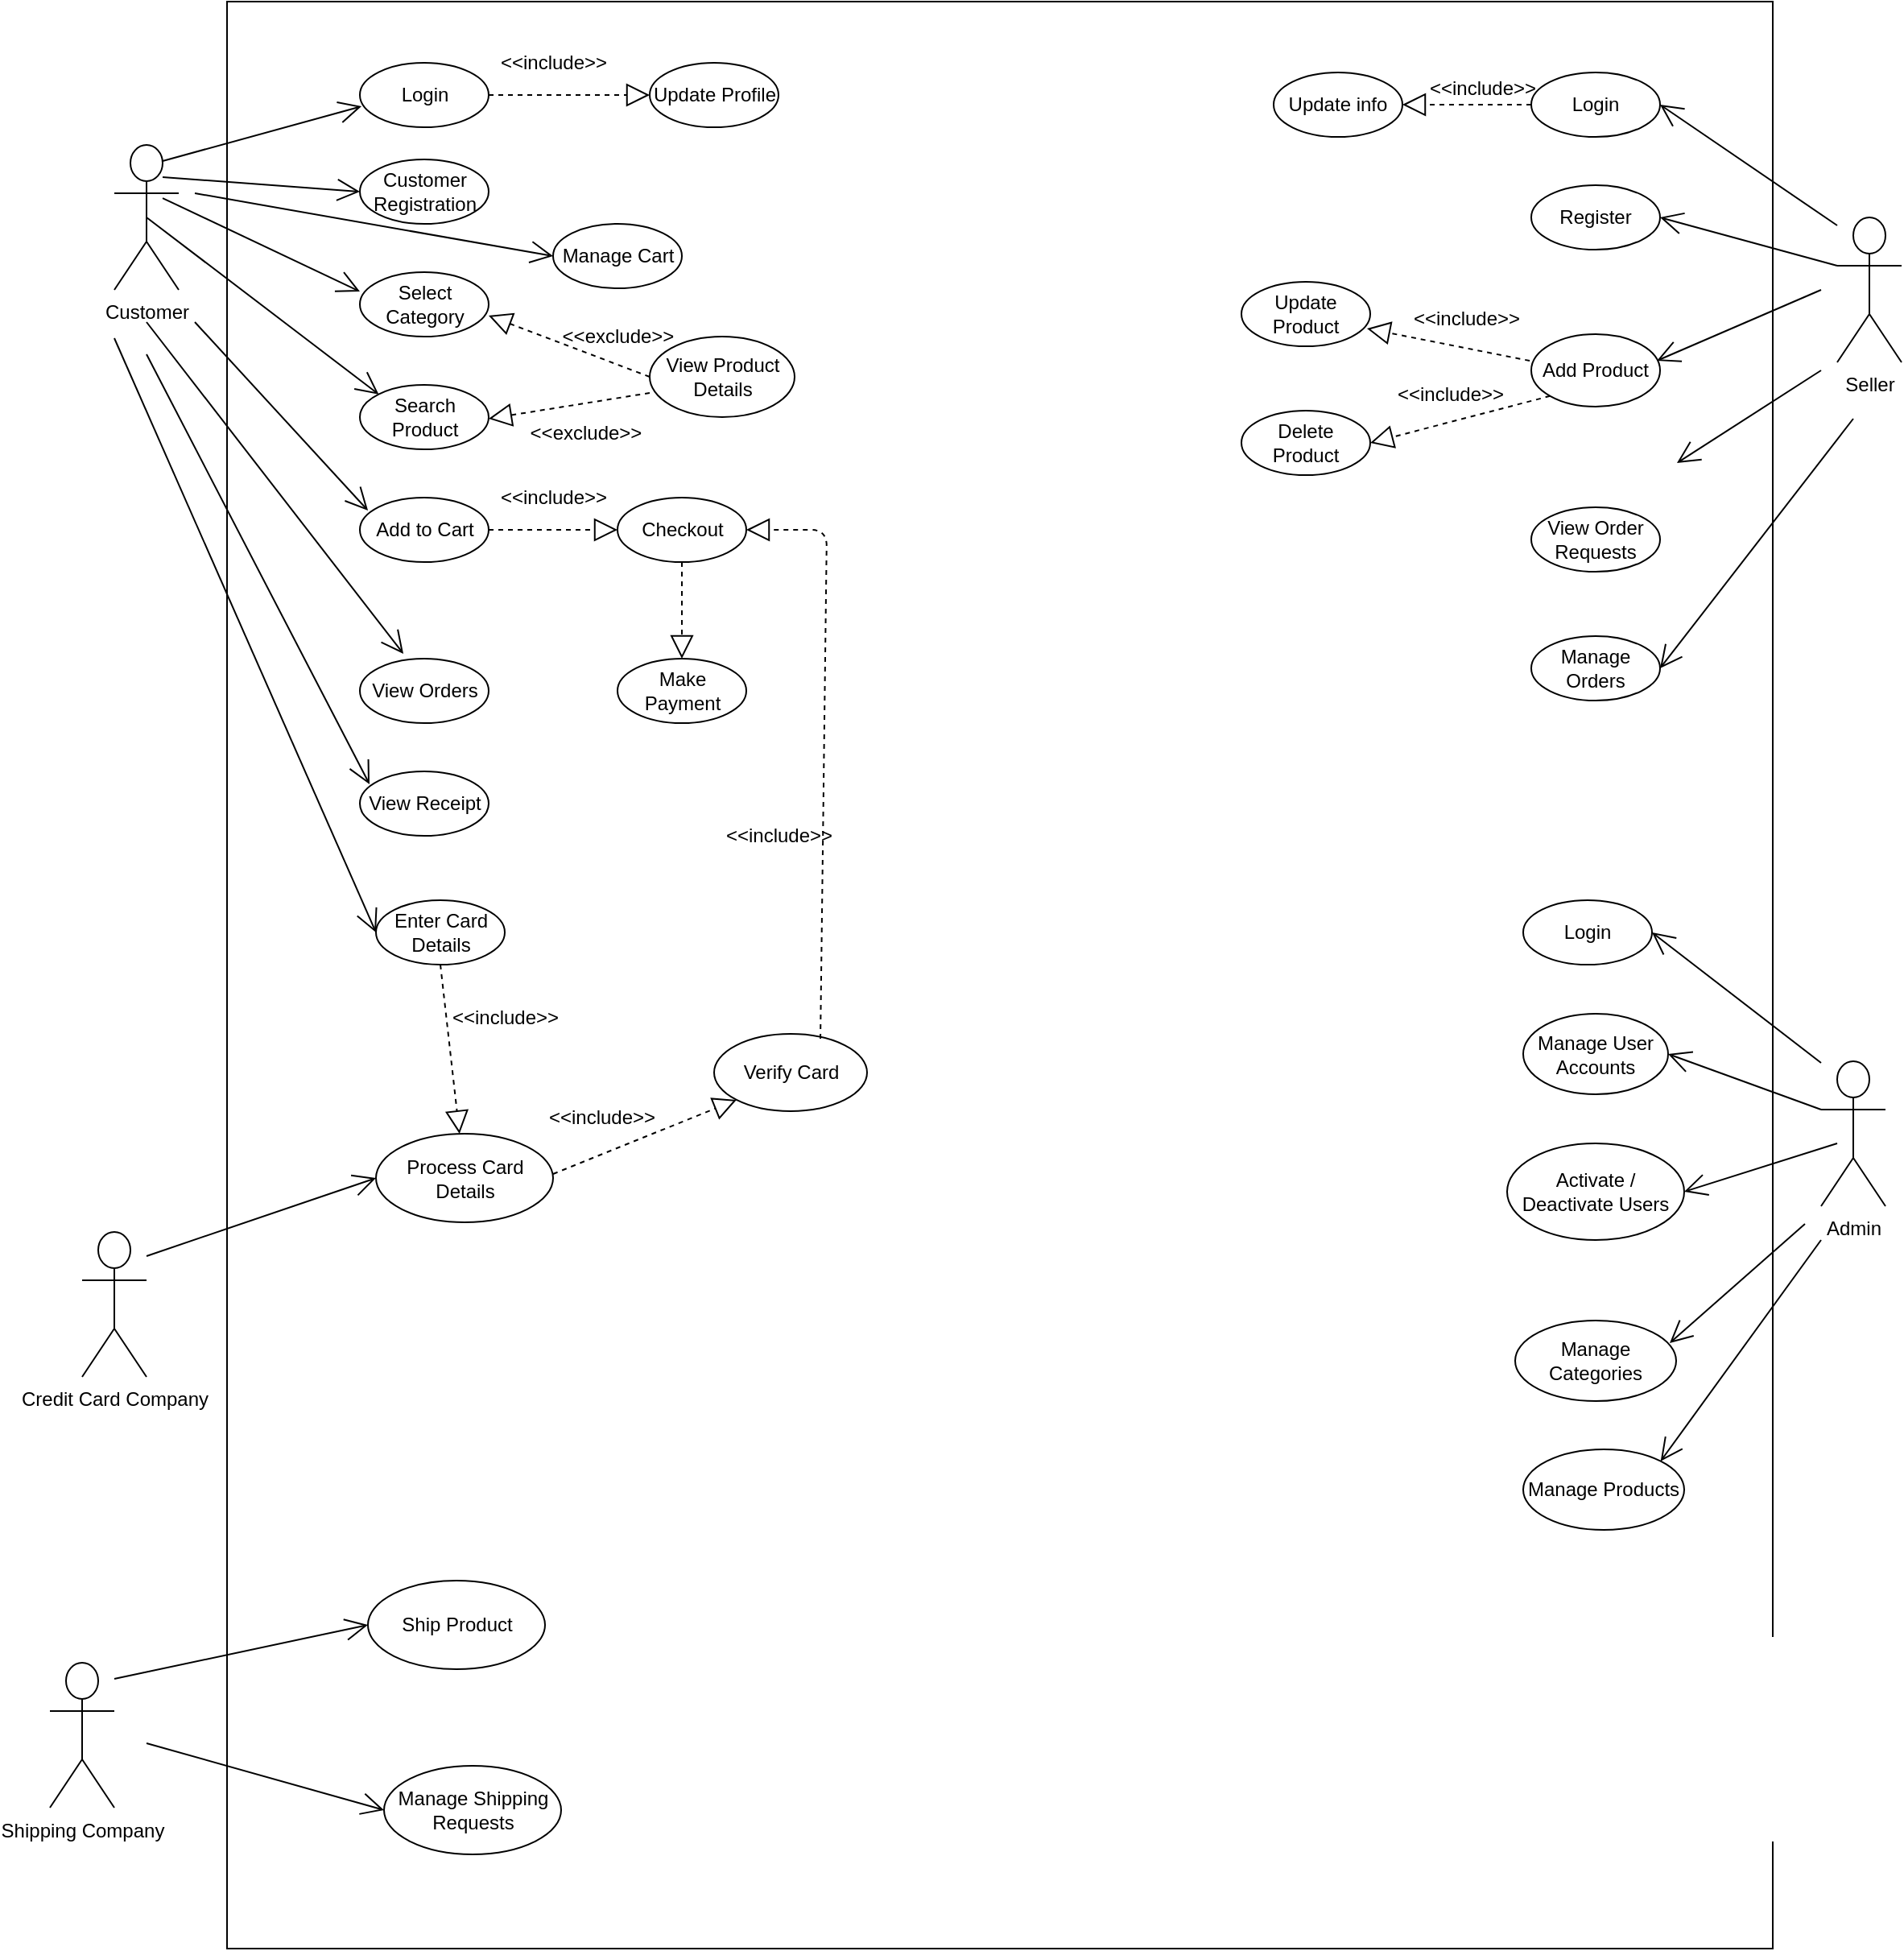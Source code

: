 <mxfile version="10.6.7" type="device"><diagram id="oy4mLcVrxc8i1mD7GiAx" name="Page-1"><mxGraphModel dx="2563" dy="834" grid="1" gridSize="10" guides="1" tooltips="1" connect="1" arrows="1" fold="1" page="1" pageScale="1" pageWidth="1169" pageHeight="827" math="0" shadow="0"><root><mxCell id="0"/><mxCell id="1" parent="0"/><mxCell id="TOdWFhlt5tBNBOlzU8Qv-2" value="" style="rounded=0;whiteSpace=wrap;html=1;" parent="1" vertex="1"><mxGeometry x="100" y="41" width="960" height="1209" as="geometry"/></mxCell><mxCell id="TOdWFhlt5tBNBOlzU8Qv-3" value="Customer" style="shape=umlActor;verticalLabelPosition=bottom;labelBackgroundColor=#ffffff;verticalAlign=top;html=1;" parent="1" vertex="1"><mxGeometry x="30" y="130" width="40" height="90" as="geometry"/></mxCell><mxCell id="TOdWFhlt5tBNBOlzU8Qv-17" value="Login" style="ellipse;whiteSpace=wrap;html=1;" parent="1" vertex="1"><mxGeometry x="182.5" y="79" width="80" height="40" as="geometry"/></mxCell><mxCell id="TOdWFhlt5tBNBOlzU8Qv-18" value="Customer Registration" style="ellipse;whiteSpace=wrap;html=1;" parent="1" vertex="1"><mxGeometry x="182.5" y="139" width="80" height="40" as="geometry"/></mxCell><mxCell id="TOdWFhlt5tBNBOlzU8Qv-19" value="Select Category" style="ellipse;whiteSpace=wrap;html=1;" parent="1" vertex="1"><mxGeometry x="182.5" y="209" width="80" height="40" as="geometry"/></mxCell><mxCell id="TOdWFhlt5tBNBOlzU8Qv-20" value="Search Product" style="ellipse;whiteSpace=wrap;html=1;" parent="1" vertex="1"><mxGeometry x="182.5" y="279" width="80" height="40" as="geometry"/></mxCell><mxCell id="TOdWFhlt5tBNBOlzU8Qv-21" value="Add to Cart" style="ellipse;whiteSpace=wrap;html=1;" parent="1" vertex="1"><mxGeometry x="182.5" y="349" width="80" height="40" as="geometry"/></mxCell><mxCell id="TOdWFhlt5tBNBOlzU8Qv-22" value="Checkout" style="ellipse;whiteSpace=wrap;html=1;" parent="1" vertex="1"><mxGeometry x="342.5" y="349" width="80" height="40" as="geometry"/></mxCell><mxCell id="TOdWFhlt5tBNBOlzU8Qv-24" value="View Orders" style="ellipse;whiteSpace=wrap;html=1;" parent="1" vertex="1"><mxGeometry x="182.5" y="449" width="80" height="40" as="geometry"/></mxCell><mxCell id="TOdWFhlt5tBNBOlzU8Qv-25" value="Make Payment" style="ellipse;whiteSpace=wrap;html=1;" parent="1" vertex="1"><mxGeometry x="342.5" y="449" width="80" height="40" as="geometry"/></mxCell><mxCell id="TOdWFhlt5tBNBOlzU8Qv-26" value="View Product Details" style="ellipse;whiteSpace=wrap;html=1;" parent="1" vertex="1"><mxGeometry x="362.5" y="249" width="90" height="50" as="geometry"/></mxCell><mxCell id="TOdWFhlt5tBNBOlzU8Qv-27" value="Update Profile" style="ellipse;whiteSpace=wrap;html=1;" parent="1" vertex="1"><mxGeometry x="362.5" y="79" width="80" height="40" as="geometry"/></mxCell><mxCell id="TOdWFhlt5tBNBOlzU8Qv-28" value="" style="endArrow=block;dashed=1;endFill=0;endSize=12;html=1;entryX=0;entryY=0.5;entryDx=0;entryDy=0;" parent="1" target="TOdWFhlt5tBNBOlzU8Qv-27" edge="1"><mxGeometry width="160" relative="1" as="geometry"><mxPoint x="262.5" y="99" as="sourcePoint"/><mxPoint x="422.5" y="99" as="targetPoint"/></mxGeometry></mxCell><mxCell id="TOdWFhlt5tBNBOlzU8Qv-30" value="" style="endArrow=open;endFill=1;endSize=12;html=1;entryX=0.013;entryY=0.675;entryDx=0;entryDy=0;entryPerimeter=0;" parent="1" target="TOdWFhlt5tBNBOlzU8Qv-17" edge="1"><mxGeometry width="160" relative="1" as="geometry"><mxPoint x="60" y="140" as="sourcePoint"/><mxPoint x="220" y="140" as="targetPoint"/></mxGeometry></mxCell><mxCell id="TOdWFhlt5tBNBOlzU8Qv-31" value="" style="endArrow=open;endFill=1;endSize=12;html=1;entryX=0;entryY=0.5;entryDx=0;entryDy=0;exitX=0.75;exitY=0.222;exitDx=0;exitDy=0;exitPerimeter=0;" parent="1" source="TOdWFhlt5tBNBOlzU8Qv-3" target="TOdWFhlt5tBNBOlzU8Qv-18" edge="1"><mxGeometry width="160" relative="1" as="geometry"><mxPoint x="70" y="150" as="sourcePoint"/><mxPoint x="151" y="107" as="targetPoint"/></mxGeometry></mxCell><mxCell id="TOdWFhlt5tBNBOlzU8Qv-32" value="" style="endArrow=open;endFill=1;endSize=12;html=1;entryX=0;entryY=0.3;entryDx=0;entryDy=0;exitX=0.75;exitY=0.367;exitDx=0;exitDy=0;exitPerimeter=0;entryPerimeter=0;" parent="1" source="TOdWFhlt5tBNBOlzU8Qv-3" target="TOdWFhlt5tBNBOlzU8Qv-19" edge="1"><mxGeometry width="160" relative="1" as="geometry"><mxPoint x="70" y="219.5" as="sourcePoint"/><mxPoint x="150" y="219.5" as="targetPoint"/></mxGeometry></mxCell><mxCell id="TOdWFhlt5tBNBOlzU8Qv-33" value="" style="endArrow=open;endFill=1;endSize=12;html=1;entryX=0;entryY=0;entryDx=0;entryDy=0;exitX=0.5;exitY=0.5;exitDx=0;exitDy=0;exitPerimeter=0;" parent="1" source="TOdWFhlt5tBNBOlzU8Qv-3" target="TOdWFhlt5tBNBOlzU8Qv-20" edge="1"><mxGeometry width="160" relative="1" as="geometry"><mxPoint x="70" y="173" as="sourcePoint"/><mxPoint x="150" y="222" as="targetPoint"/></mxGeometry></mxCell><mxCell id="TOdWFhlt5tBNBOlzU8Qv-34" value="" style="endArrow=open;endFill=1;endSize=12;html=1;entryX=0.063;entryY=0.2;entryDx=0;entryDy=0;entryPerimeter=0;" parent="1" target="TOdWFhlt5tBNBOlzU8Qv-21" edge="1"><mxGeometry width="160" relative="1" as="geometry"><mxPoint x="80" y="240" as="sourcePoint"/><mxPoint x="162" y="286" as="targetPoint"/></mxGeometry></mxCell><mxCell id="TOdWFhlt5tBNBOlzU8Qv-35" value="" style="endArrow=block;dashed=1;endFill=0;endSize=12;html=1;" parent="1" edge="1"><mxGeometry width="160" relative="1" as="geometry"><mxPoint x="262.5" y="369" as="sourcePoint"/><mxPoint x="342.5" y="369" as="targetPoint"/></mxGeometry></mxCell><mxCell id="TOdWFhlt5tBNBOlzU8Qv-36" value="" style="endArrow=block;dashed=1;endFill=0;endSize=12;html=1;entryX=0.5;entryY=0;entryDx=0;entryDy=0;exitX=0.5;exitY=1;exitDx=0;exitDy=0;" parent="1" source="TOdWFhlt5tBNBOlzU8Qv-22" target="TOdWFhlt5tBNBOlzU8Qv-25" edge="1"><mxGeometry width="160" relative="1" as="geometry"><mxPoint x="272.5" y="379" as="sourcePoint"/><mxPoint x="352.5" y="379" as="targetPoint"/></mxGeometry></mxCell><mxCell id="TOdWFhlt5tBNBOlzU8Qv-37" value="" style="endArrow=open;endFill=1;endSize=12;html=1;entryX=0.338;entryY=-0.075;entryDx=0;entryDy=0;entryPerimeter=0;" parent="1" target="TOdWFhlt5tBNBOlzU8Qv-24" edge="1"><mxGeometry width="160" relative="1" as="geometry"><mxPoint x="50" y="240" as="sourcePoint"/><mxPoint x="155" y="358" as="targetPoint"/></mxGeometry></mxCell><mxCell id="TOdWFhlt5tBNBOlzU8Qv-38" value="View Receipt" style="ellipse;whiteSpace=wrap;html=1;" parent="1" vertex="1"><mxGeometry x="182.5" y="519" width="80" height="40" as="geometry"/></mxCell><mxCell id="TOdWFhlt5tBNBOlzU8Qv-39" value="" style="endArrow=open;endFill=1;endSize=12;html=1;entryX=0.075;entryY=0.2;entryDx=0;entryDy=0;entryPerimeter=0;" parent="1" target="TOdWFhlt5tBNBOlzU8Qv-38" edge="1"><mxGeometry width="160" relative="1" as="geometry"><mxPoint x="50" y="260" as="sourcePoint"/><mxPoint x="177" y="447" as="targetPoint"/></mxGeometry></mxCell><mxCell id="TOdWFhlt5tBNBOlzU8Qv-41" value="Manage Cart" style="ellipse;whiteSpace=wrap;html=1;" parent="1" vertex="1"><mxGeometry x="302.5" y="179" width="80" height="40" as="geometry"/></mxCell><mxCell id="TOdWFhlt5tBNBOlzU8Qv-42" value="" style="endArrow=open;endFill=1;endSize=12;html=1;entryX=0;entryY=0.5;entryDx=0;entryDy=0;" parent="1" target="TOdWFhlt5tBNBOlzU8Qv-41" edge="1"><mxGeometry width="160" relative="1" as="geometry"><mxPoint x="80" y="160" as="sourcePoint"/><mxPoint x="150" y="222" as="targetPoint"/></mxGeometry></mxCell><mxCell id="TOdWFhlt5tBNBOlzU8Qv-43" value="Credit Card Company" style="shape=umlActor;verticalLabelPosition=bottom;labelBackgroundColor=#ffffff;verticalAlign=top;html=1;" parent="1" vertex="1"><mxGeometry x="10" y="805" width="40" height="90" as="geometry"/></mxCell><mxCell id="TOdWFhlt5tBNBOlzU8Qv-44" value="Process Card Details" style="ellipse;whiteSpace=wrap;html=1;" parent="1" vertex="1"><mxGeometry x="192.5" y="744" width="110" height="55" as="geometry"/></mxCell><mxCell id="TOdWFhlt5tBNBOlzU8Qv-45" value="" style="endArrow=open;endFill=1;endSize=12;html=1;entryX=0;entryY=0.5;entryDx=0;entryDy=0;" parent="1" target="TOdWFhlt5tBNBOlzU8Qv-44" edge="1"><mxGeometry width="160" relative="1" as="geometry"><mxPoint x="50" y="820" as="sourcePoint"/><mxPoint x="76" y="762.5" as="targetPoint"/></mxGeometry></mxCell><mxCell id="TOdWFhlt5tBNBOlzU8Qv-46" value="Verify Card" style="ellipse;whiteSpace=wrap;html=1;" parent="1" vertex="1"><mxGeometry x="402.5" y="682" width="95" height="48" as="geometry"/></mxCell><mxCell id="TOdWFhlt5tBNBOlzU8Qv-47" value="" style="endArrow=block;dashed=1;endFill=0;endSize=12;html=1;entryX=0;entryY=1;entryDx=0;entryDy=0;" parent="1" target="TOdWFhlt5tBNBOlzU8Qv-46" edge="1"><mxGeometry width="160" relative="1" as="geometry"><mxPoint x="302.5" y="769" as="sourcePoint"/><mxPoint x="382.5" y="769" as="targetPoint"/></mxGeometry></mxCell><mxCell id="TOdWFhlt5tBNBOlzU8Qv-48" value="" style="endArrow=block;dashed=1;endFill=0;endSize=12;html=1;entryX=1;entryY=0.5;entryDx=0;entryDy=0;exitX=0.695;exitY=0.063;exitDx=0;exitDy=0;exitPerimeter=0;" parent="1" source="TOdWFhlt5tBNBOlzU8Qv-46" target="TOdWFhlt5tBNBOlzU8Qv-22" edge="1"><mxGeometry width="160" relative="1" as="geometry"><mxPoint x="392.5" y="399" as="sourcePoint"/><mxPoint x="392.5" y="459" as="targetPoint"/><Array as="points"><mxPoint x="472.5" y="369"/></Array></mxGeometry></mxCell><mxCell id="TOdWFhlt5tBNBOlzU8Qv-49" value="&amp;lt;&amp;lt;include&amp;gt;&amp;gt;" style="text;html=1;strokeColor=none;fillColor=none;align=center;verticalAlign=middle;whiteSpace=wrap;rounded=0;" parent="1" vertex="1"><mxGeometry x="312.5" y="724" width="40" height="20" as="geometry"/></mxCell><mxCell id="TOdWFhlt5tBNBOlzU8Qv-51" value="&amp;lt;&amp;lt;include&amp;gt;&amp;gt;" style="text;html=1;strokeColor=none;fillColor=none;align=center;verticalAlign=middle;whiteSpace=wrap;rounded=0;" parent="1" vertex="1"><mxGeometry x="422.5" y="549" width="40" height="20" as="geometry"/></mxCell><mxCell id="TOdWFhlt5tBNBOlzU8Qv-52" value="&amp;lt;&amp;lt;include&amp;gt;&amp;gt;" style="text;html=1;strokeColor=none;fillColor=none;align=center;verticalAlign=middle;whiteSpace=wrap;rounded=0;" parent="1" vertex="1"><mxGeometry x="282.5" y="339" width="40" height="20" as="geometry"/></mxCell><mxCell id="TOdWFhlt5tBNBOlzU8Qv-53" value="&amp;lt;&amp;lt;include&amp;gt;&amp;gt;" style="text;html=1;strokeColor=none;fillColor=none;align=center;verticalAlign=middle;whiteSpace=wrap;rounded=0;" parent="1" vertex="1"><mxGeometry x="282.5" y="69" width="40" height="20" as="geometry"/></mxCell><mxCell id="TOdWFhlt5tBNBOlzU8Qv-54" value="Enter Card Details" style="ellipse;whiteSpace=wrap;html=1;" parent="1" vertex="1"><mxGeometry x="192.5" y="599" width="80" height="40" as="geometry"/></mxCell><mxCell id="TOdWFhlt5tBNBOlzU8Qv-55" value="" style="endArrow=open;endFill=1;endSize=12;html=1;entryX=0;entryY=0.5;entryDx=0;entryDy=0;" parent="1" target="TOdWFhlt5tBNBOlzU8Qv-54" edge="1"><mxGeometry width="160" relative="1" as="geometry"><mxPoint x="30" y="250" as="sourcePoint"/><mxPoint x="156" y="528" as="targetPoint"/></mxGeometry></mxCell><mxCell id="TOdWFhlt5tBNBOlzU8Qv-56" value="" style="endArrow=block;dashed=1;endFill=0;endSize=12;html=1;exitX=0.5;exitY=1;exitDx=0;exitDy=0;" parent="1" source="TOdWFhlt5tBNBOlzU8Qv-54" target="TOdWFhlt5tBNBOlzU8Qv-44" edge="1"><mxGeometry width="160" relative="1" as="geometry"><mxPoint x="312.5" y="779" as="sourcePoint"/><mxPoint x="426.5" y="733" as="targetPoint"/></mxGeometry></mxCell><mxCell id="TOdWFhlt5tBNBOlzU8Qv-57" value="&amp;lt;&amp;lt;include&amp;gt;&amp;gt;" style="text;html=1;strokeColor=none;fillColor=none;align=center;verticalAlign=middle;whiteSpace=wrap;rounded=0;" parent="1" vertex="1"><mxGeometry x="252.5" y="662" width="40" height="20" as="geometry"/></mxCell><mxCell id="TOdWFhlt5tBNBOlzU8Qv-58" value="Shipping Company" style="shape=umlActor;verticalLabelPosition=bottom;labelBackgroundColor=#ffffff;verticalAlign=top;html=1;" parent="1" vertex="1"><mxGeometry x="-10" y="1072.5" width="40" height="90" as="geometry"/></mxCell><mxCell id="TOdWFhlt5tBNBOlzU8Qv-59" value="Ship Product" style="ellipse;whiteSpace=wrap;html=1;" parent="1" vertex="1"><mxGeometry x="187.5" y="1021.5" width="110" height="55" as="geometry"/></mxCell><mxCell id="TOdWFhlt5tBNBOlzU8Qv-60" value="Manage Shipping Requests" style="ellipse;whiteSpace=wrap;html=1;" parent="1" vertex="1"><mxGeometry x="197.5" y="1136.5" width="110" height="55" as="geometry"/></mxCell><mxCell id="TOdWFhlt5tBNBOlzU8Qv-61" value="" style="endArrow=open;endFill=1;endSize=12;html=1;entryX=0;entryY=0.5;entryDx=0;entryDy=0;" parent="1" target="TOdWFhlt5tBNBOlzU8Qv-59" edge="1"><mxGeometry width="160" relative="1" as="geometry"><mxPoint x="30" y="1082.5" as="sourcePoint"/><mxPoint x="140" y="1043.5" as="targetPoint"/></mxGeometry></mxCell><mxCell id="TOdWFhlt5tBNBOlzU8Qv-62" value="" style="endArrow=open;endFill=1;endSize=12;html=1;entryX=0;entryY=0.5;entryDx=0;entryDy=0;" parent="1" target="TOdWFhlt5tBNBOlzU8Qv-60" edge="1"><mxGeometry width="160" relative="1" as="geometry"><mxPoint x="50" y="1122.5" as="sourcePoint"/><mxPoint x="150" y="1053.5" as="targetPoint"/></mxGeometry></mxCell><mxCell id="TOdWFhlt5tBNBOlzU8Qv-63" value="" style="endArrow=block;dashed=1;endFill=0;endSize=12;html=1;exitX=0;exitY=0.5;exitDx=0;exitDy=0;entryX=1;entryY=0.675;entryDx=0;entryDy=0;entryPerimeter=0;" parent="1" source="TOdWFhlt5tBNBOlzU8Qv-26" target="TOdWFhlt5tBNBOlzU8Qv-19" edge="1"><mxGeometry width="160" relative="1" as="geometry"><mxPoint x="272.5" y="379" as="sourcePoint"/><mxPoint x="352.5" y="379" as="targetPoint"/></mxGeometry></mxCell><mxCell id="TOdWFhlt5tBNBOlzU8Qv-64" value="" style="endArrow=block;dashed=1;endFill=0;endSize=12;html=1;entryX=0.125;entryY=0.18;entryDx=0;entryDy=0;entryPerimeter=0;" parent="1" edge="1"><mxGeometry width="160" relative="1" as="geometry"><mxPoint x="362.5" y="284" as="sourcePoint"/><mxPoint x="262.5" y="300" as="targetPoint"/></mxGeometry></mxCell><mxCell id="TOdWFhlt5tBNBOlzU8Qv-65" value="&amp;lt;&amp;lt;exclude&amp;gt;&amp;gt;" style="text;html=1;strokeColor=none;fillColor=none;align=center;verticalAlign=middle;whiteSpace=wrap;rounded=0;" parent="1" vertex="1"><mxGeometry x="322.5" y="239" width="40" height="20" as="geometry"/></mxCell><mxCell id="TOdWFhlt5tBNBOlzU8Qv-66" value="&amp;lt;&amp;lt;exclude&amp;gt;&amp;gt;" style="text;html=1;strokeColor=none;fillColor=none;align=center;verticalAlign=middle;whiteSpace=wrap;rounded=0;" parent="1" vertex="1"><mxGeometry x="302.5" y="299" width="40" height="20" as="geometry"/></mxCell><mxCell id="TOdWFhlt5tBNBOlzU8Qv-68" value="Seller" style="shape=umlActor;verticalLabelPosition=bottom;labelBackgroundColor=#ffffff;verticalAlign=top;html=1;" parent="1" vertex="1"><mxGeometry x="1100" y="175" width="40" height="90" as="geometry"/></mxCell><mxCell id="TOdWFhlt5tBNBOlzU8Qv-69" value="Login" style="ellipse;whiteSpace=wrap;html=1;" parent="1" vertex="1"><mxGeometry x="910" y="85" width="80" height="40" as="geometry"/></mxCell><mxCell id="TOdWFhlt5tBNBOlzU8Qv-70" value="Register" style="ellipse;whiteSpace=wrap;html=1;" parent="1" vertex="1"><mxGeometry x="910" y="155" width="80" height="40" as="geometry"/></mxCell><mxCell id="TOdWFhlt5tBNBOlzU8Qv-71" value="Update Product" style="ellipse;whiteSpace=wrap;html=1;" parent="1" vertex="1"><mxGeometry x="730" y="215" width="80" height="40" as="geometry"/></mxCell><mxCell id="TOdWFhlt5tBNBOlzU8Qv-72" value="Delete Product" style="ellipse;whiteSpace=wrap;html=1;" parent="1" vertex="1"><mxGeometry x="730" y="295" width="80" height="40" as="geometry"/></mxCell><mxCell id="TOdWFhlt5tBNBOlzU8Qv-75" value="View Order Requests" style="ellipse;whiteSpace=wrap;html=1;" parent="1" vertex="1"><mxGeometry x="910" y="355" width="80" height="40" as="geometry"/></mxCell><mxCell id="TOdWFhlt5tBNBOlzU8Qv-76" value="Update info" style="ellipse;whiteSpace=wrap;html=1;" parent="1" vertex="1"><mxGeometry x="750" y="85" width="80" height="40" as="geometry"/></mxCell><mxCell id="TOdWFhlt5tBNBOlzU8Qv-77" value="" style="endArrow=block;dashed=1;endFill=0;endSize=12;html=1;entryX=1;entryY=0.5;entryDx=0;entryDy=0;exitX=0;exitY=0.5;exitDx=0;exitDy=0;" parent="1" source="TOdWFhlt5tBNBOlzU8Qv-69" target="TOdWFhlt5tBNBOlzU8Qv-76" edge="1"><mxGeometry width="160" relative="1" as="geometry"><mxPoint x="220" y="105" as="sourcePoint"/><mxPoint x="320" y="105" as="targetPoint"/></mxGeometry></mxCell><mxCell id="TOdWFhlt5tBNBOlzU8Qv-78" value="&amp;lt;&amp;lt;include&amp;gt;&amp;gt;" style="text;html=1;strokeColor=none;fillColor=none;align=center;verticalAlign=middle;whiteSpace=wrap;rounded=0;" parent="1" vertex="1"><mxGeometry x="860" y="85" width="40" height="20" as="geometry"/></mxCell><mxCell id="TOdWFhlt5tBNBOlzU8Qv-79" value="Manage Orders" style="ellipse;whiteSpace=wrap;html=1;" parent="1" vertex="1"><mxGeometry x="910" y="435" width="80" height="40" as="geometry"/></mxCell><mxCell id="TOdWFhlt5tBNBOlzU8Qv-80" value="Add Product" style="ellipse;whiteSpace=wrap;html=1;" parent="1" vertex="1"><mxGeometry x="910" y="247.5" width="80" height="45" as="geometry"/></mxCell><mxCell id="TOdWFhlt5tBNBOlzU8Qv-81" value="" style="endArrow=block;dashed=1;endFill=0;endSize=12;html=1;entryX=0.975;entryY=0.725;entryDx=0;entryDy=0;entryPerimeter=0;exitX=-0.012;exitY=0.367;exitDx=0;exitDy=0;exitPerimeter=0;" parent="1" source="TOdWFhlt5tBNBOlzU8Qv-80" target="TOdWFhlt5tBNBOlzU8Qv-71" edge="1"><mxGeometry width="160" relative="1" as="geometry"><mxPoint x="790" y="345" as="sourcePoint"/><mxPoint x="690" y="307" as="targetPoint"/></mxGeometry></mxCell><mxCell id="TOdWFhlt5tBNBOlzU8Qv-82" value="" style="endArrow=block;dashed=1;endFill=0;endSize=12;html=1;exitX=0;exitY=1;exitDx=0;exitDy=0;entryX=1;entryY=0.5;entryDx=0;entryDy=0;" parent="1" source="TOdWFhlt5tBNBOlzU8Qv-80" target="TOdWFhlt5tBNBOlzU8Qv-72" edge="1"><mxGeometry width="160" relative="1" as="geometry"><mxPoint x="840" y="263" as="sourcePoint"/><mxPoint x="690" y="315" as="targetPoint"/></mxGeometry></mxCell><mxCell id="TOdWFhlt5tBNBOlzU8Qv-83" value="" style="endArrow=open;endFill=1;endSize=12;html=1;entryX=1;entryY=0.5;entryDx=0;entryDy=0;" parent="1" target="TOdWFhlt5tBNBOlzU8Qv-69" edge="1"><mxGeometry width="160" relative="1" as="geometry"><mxPoint x="1100" y="180" as="sourcePoint"/><mxPoint x="1090" y="265" as="targetPoint"/></mxGeometry></mxCell><mxCell id="TOdWFhlt5tBNBOlzU8Qv-84" value="" style="endArrow=open;endFill=1;endSize=12;html=1;entryX=1;entryY=0.5;entryDx=0;entryDy=0;exitX=0;exitY=0.333;exitDx=0;exitDy=0;exitPerimeter=0;" parent="1" source="TOdWFhlt5tBNBOlzU8Qv-68" target="TOdWFhlt5tBNBOlzU8Qv-70" edge="1"><mxGeometry width="160" relative="1" as="geometry"><mxPoint x="1110" y="190" as="sourcePoint"/><mxPoint x="1010" y="110" as="targetPoint"/></mxGeometry></mxCell><mxCell id="TOdWFhlt5tBNBOlzU8Qv-85" value="" style="endArrow=open;endFill=1;endSize=12;html=1;entryX=0.975;entryY=0.367;entryDx=0;entryDy=0;entryPerimeter=0;" parent="1" target="TOdWFhlt5tBNBOlzU8Qv-80" edge="1"><mxGeometry width="160" relative="1" as="geometry"><mxPoint x="1090" y="220" as="sourcePoint"/><mxPoint x="1010" y="180" as="targetPoint"/></mxGeometry></mxCell><mxCell id="TOdWFhlt5tBNBOlzU8Qv-86" value="" style="endArrow=open;endFill=1;endSize=12;html=1;entryX=0.938;entryY=0.237;entryDx=0;entryDy=0;entryPerimeter=0;" parent="1" target="TOdWFhlt5tBNBOlzU8Qv-2" edge="1"><mxGeometry width="160" relative="1" as="geometry"><mxPoint x="1090" y="270" as="sourcePoint"/><mxPoint x="1008" y="269" as="targetPoint"/></mxGeometry></mxCell><mxCell id="TOdWFhlt5tBNBOlzU8Qv-87" value="" style="endArrow=open;endFill=1;endSize=12;html=1;entryX=1;entryY=0.5;entryDx=0;entryDy=0;" parent="1" target="TOdWFhlt5tBNBOlzU8Qv-79" edge="1"><mxGeometry width="160" relative="1" as="geometry"><mxPoint x="1110" y="300" as="sourcePoint"/><mxPoint x="1010" y="380" as="targetPoint"/></mxGeometry></mxCell><mxCell id="TOdWFhlt5tBNBOlzU8Qv-88" value="&amp;lt;&amp;lt;include&amp;gt;&amp;gt;" style="text;html=1;strokeColor=none;fillColor=none;align=center;verticalAlign=middle;whiteSpace=wrap;rounded=0;" parent="1" vertex="1"><mxGeometry x="850" y="227.5" width="40" height="20" as="geometry"/></mxCell><mxCell id="TOdWFhlt5tBNBOlzU8Qv-89" value="&amp;lt;&amp;lt;include&amp;gt;&amp;gt;" style="text;html=1;strokeColor=none;fillColor=none;align=center;verticalAlign=middle;whiteSpace=wrap;rounded=0;" parent="1" vertex="1"><mxGeometry x="840" y="275" width="40" height="20" as="geometry"/></mxCell><mxCell id="TOdWFhlt5tBNBOlzU8Qv-90" value="Admin" style="shape=umlActor;verticalLabelPosition=bottom;labelBackgroundColor=#ffffff;verticalAlign=top;html=1;" parent="1" vertex="1"><mxGeometry x="1090" y="699" width="40" height="90" as="geometry"/></mxCell><mxCell id="TOdWFhlt5tBNBOlzU8Qv-91" value="Login" style="ellipse;whiteSpace=wrap;html=1;" parent="1" vertex="1"><mxGeometry x="905" y="599" width="80" height="40" as="geometry"/></mxCell><mxCell id="TOdWFhlt5tBNBOlzU8Qv-92" value="Manage User Accounts" style="ellipse;whiteSpace=wrap;html=1;" parent="1" vertex="1"><mxGeometry x="905" y="669.5" width="90" height="50" as="geometry"/></mxCell><mxCell id="TOdWFhlt5tBNBOlzU8Qv-93" value="Activate / Deactivate Users" style="ellipse;whiteSpace=wrap;html=1;" parent="1" vertex="1"><mxGeometry x="895" y="750" width="110" height="60" as="geometry"/></mxCell><mxCell id="TOdWFhlt5tBNBOlzU8Qv-94" value="Manage Categories" style="ellipse;whiteSpace=wrap;html=1;" parent="1" vertex="1"><mxGeometry x="900" y="860" width="100" height="50" as="geometry"/></mxCell><mxCell id="TOdWFhlt5tBNBOlzU8Qv-95" value="" style="endArrow=open;endFill=1;endSize=12;html=1;entryX=1;entryY=0.5;entryDx=0;entryDy=0;" parent="1" target="TOdWFhlt5tBNBOlzU8Qv-91" edge="1"><mxGeometry width="160" relative="1" as="geometry"><mxPoint x="1090" y="700" as="sourcePoint"/><mxPoint x="995" y="669.5" as="targetPoint"/></mxGeometry></mxCell><mxCell id="TOdWFhlt5tBNBOlzU8Qv-96" value="" style="endArrow=open;endFill=1;endSize=12;html=1;entryX=1;entryY=0.5;entryDx=0;entryDy=0;exitX=0;exitY=0.333;exitDx=0;exitDy=0;exitPerimeter=0;" parent="1" source="TOdWFhlt5tBNBOlzU8Qv-90" target="TOdWFhlt5tBNBOlzU8Qv-92" edge="1"><mxGeometry width="160" relative="1" as="geometry"><mxPoint x="1100" y="710" as="sourcePoint"/><mxPoint x="995" y="629" as="targetPoint"/></mxGeometry></mxCell><mxCell id="TOdWFhlt5tBNBOlzU8Qv-97" value="" style="endArrow=open;endFill=1;endSize=12;html=1;entryX=1;entryY=0.5;entryDx=0;entryDy=0;" parent="1" target="TOdWFhlt5tBNBOlzU8Qv-93" edge="1"><mxGeometry width="160" relative="1" as="geometry"><mxPoint x="1100" y="750" as="sourcePoint"/><mxPoint x="1005" y="705" as="targetPoint"/></mxGeometry></mxCell><mxCell id="TOdWFhlt5tBNBOlzU8Qv-98" value="" style="endArrow=open;endFill=1;endSize=12;html=1;entryX=0.96;entryY=0.28;entryDx=0;entryDy=0;entryPerimeter=0;" parent="1" target="TOdWFhlt5tBNBOlzU8Qv-94" edge="1"><mxGeometry width="160" relative="1" as="geometry"><mxPoint x="1080" y="800" as="sourcePoint"/><mxPoint x="1015" y="790" as="targetPoint"/></mxGeometry></mxCell><mxCell id="9BRbyIBNcOrjSLkghP2Q-1" value="Manage Products" style="ellipse;whiteSpace=wrap;html=1;" vertex="1" parent="1"><mxGeometry x="905" y="940" width="100" height="50" as="geometry"/></mxCell><mxCell id="9BRbyIBNcOrjSLkghP2Q-2" value="" style="endArrow=open;endFill=1;endSize=12;html=1;entryX=1;entryY=0;entryDx=0;entryDy=0;" edge="1" parent="1" target="9BRbyIBNcOrjSLkghP2Q-1"><mxGeometry width="160" relative="1" as="geometry"><mxPoint x="1090" y="810" as="sourcePoint"/><mxPoint x="1006" y="884" as="targetPoint"/></mxGeometry></mxCell></root></mxGraphModel></diagram></mxfile>